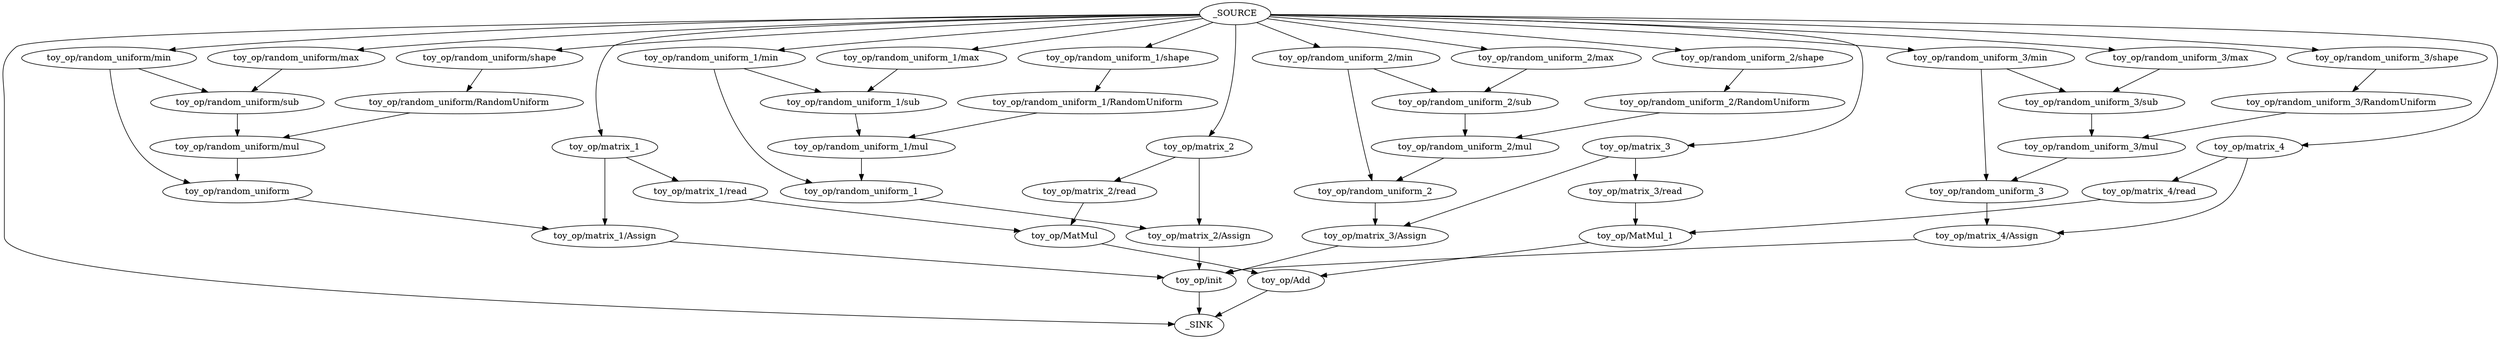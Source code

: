 digraph G{
	"_SOURCE" -> "_SINK";
	"toy_op/random_uniform/shape" -> "toy_op/random_uniform/RandomUniform";
	"toy_op/random_uniform/max" -> "toy_op/random_uniform/sub";
	"toy_op/random_uniform/min" -> "toy_op/random_uniform/sub";
	"toy_op/random_uniform/RandomUniform" -> "toy_op/random_uniform/mul";
	"toy_op/random_uniform/sub" -> "toy_op/random_uniform/mul";
	"toy_op/random_uniform/mul" -> "toy_op/random_uniform";
	"toy_op/random_uniform/min" -> "toy_op/random_uniform";
	"toy_op/matrix_1" -> "toy_op/matrix_1/Assign";
	"toy_op/random_uniform" -> "toy_op/matrix_1/Assign";
	"toy_op/matrix_1" -> "toy_op/matrix_1/read";
	"toy_op/random_uniform_1/shape" -> "toy_op/random_uniform_1/RandomUniform";
	"toy_op/random_uniform_1/max" -> "toy_op/random_uniform_1/sub";
	"toy_op/random_uniform_1/min" -> "toy_op/random_uniform_1/sub";
	"toy_op/random_uniform_1/RandomUniform" -> "toy_op/random_uniform_1/mul";
	"toy_op/random_uniform_1/sub" -> "toy_op/random_uniform_1/mul";
	"toy_op/random_uniform_1/mul" -> "toy_op/random_uniform_1";
	"toy_op/random_uniform_1/min" -> "toy_op/random_uniform_1";
	"toy_op/matrix_2" -> "toy_op/matrix_2/Assign";
	"toy_op/random_uniform_1" -> "toy_op/matrix_2/Assign";
	"toy_op/matrix_2" -> "toy_op/matrix_2/read";
	"toy_op/random_uniform_2/shape" -> "toy_op/random_uniform_2/RandomUniform";
	"toy_op/random_uniform_2/max" -> "toy_op/random_uniform_2/sub";
	"toy_op/random_uniform_2/min" -> "toy_op/random_uniform_2/sub";
	"toy_op/random_uniform_2/RandomUniform" -> "toy_op/random_uniform_2/mul";
	"toy_op/random_uniform_2/sub" -> "toy_op/random_uniform_2/mul";
	"toy_op/random_uniform_2/mul" -> "toy_op/random_uniform_2";
	"toy_op/random_uniform_2/min" -> "toy_op/random_uniform_2";
	"toy_op/matrix_3" -> "toy_op/matrix_3/Assign";
	"toy_op/random_uniform_2" -> "toy_op/matrix_3/Assign";
	"toy_op/matrix_3" -> "toy_op/matrix_3/read";
	"toy_op/random_uniform_3/shape" -> "toy_op/random_uniform_3/RandomUniform";
	"toy_op/random_uniform_3/max" -> "toy_op/random_uniform_3/sub";
	"toy_op/random_uniform_3/min" -> "toy_op/random_uniform_3/sub";
	"toy_op/random_uniform_3/RandomUniform" -> "toy_op/random_uniform_3/mul";
	"toy_op/random_uniform_3/sub" -> "toy_op/random_uniform_3/mul";
	"toy_op/random_uniform_3/mul" -> "toy_op/random_uniform_3";
	"toy_op/random_uniform_3/min" -> "toy_op/random_uniform_3";
	"toy_op/matrix_4" -> "toy_op/matrix_4/Assign";
	"toy_op/random_uniform_3" -> "toy_op/matrix_4/Assign";
	"toy_op/matrix_4" -> "toy_op/matrix_4/read";
	"toy_op/matrix_1/Assign" -> "toy_op/init";
	"toy_op/matrix_2/Assign" -> "toy_op/init";
	"toy_op/matrix_3/Assign" -> "toy_op/init";
	"toy_op/matrix_4/Assign" -> "toy_op/init";
	"toy_op/matrix_1/read" -> "toy_op/MatMul";
	"toy_op/matrix_2/read" -> "toy_op/MatMul";
	"toy_op/matrix_3/read" -> "toy_op/MatMul_1";
	"toy_op/matrix_4/read" -> "toy_op/MatMul_1";
	"toy_op/MatMul" -> "toy_op/Add";
	"toy_op/MatMul_1" -> "toy_op/Add";
	"_SOURCE" -> "toy_op/random_uniform/shape";
	"_SOURCE" -> "toy_op/random_uniform/min";
	"_SOURCE" -> "toy_op/random_uniform/max";
	"_SOURCE" -> "toy_op/matrix_1";
	"_SOURCE" -> "toy_op/random_uniform_1/shape";
	"_SOURCE" -> "toy_op/random_uniform_1/min";
	"_SOURCE" -> "toy_op/random_uniform_1/max";
	"_SOURCE" -> "toy_op/matrix_2";
	"_SOURCE" -> "toy_op/random_uniform_2/shape";
	"_SOURCE" -> "toy_op/random_uniform_2/min";
	"_SOURCE" -> "toy_op/random_uniform_2/max";
	"_SOURCE" -> "toy_op/matrix_3";
	"_SOURCE" -> "toy_op/random_uniform_3/shape";
	"_SOURCE" -> "toy_op/random_uniform_3/min";
	"_SOURCE" -> "toy_op/random_uniform_3/max";
	"_SOURCE" -> "toy_op/matrix_4";
	"toy_op/init" -> "_SINK";
	"toy_op/Add" -> "_SINK";
}